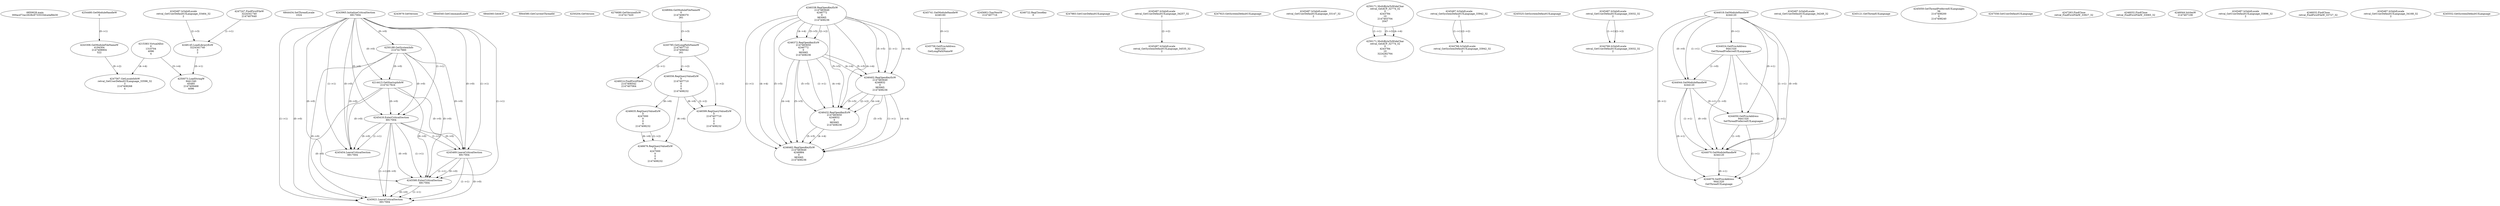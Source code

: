 // Global SCDG with merge call
digraph {
	0 [label="6850628.main
000acd72ac2628c8733533dca4afbb30"]
	1 [label="4254480.GetModuleHandleW
0"]
	2 [label="6844434.SetThreadLocale
1024"]
	3 [label="4243965.InitializeCriticalSection
6917004"]
	4 [label="4243979.GetVersion
"]
	5 [label="4250188.GetSystemInfo
2147417660"]
	3 -> 5 [label="(0-->0)"]
	6 [label="6844540.GetCommandLineW
"]
	7 [label="4214413.GetStartupInfoW
2147417624"]
	3 -> 7 [label="(0-->0)"]
	5 -> 7 [label="(0-->0)"]
	8 [label="6844560.GetACP
"]
	9 [label="6844580.GetCurrentThreadId
"]
	10 [label="4250204.GetVersion
"]
	11 [label="4276690.GetVersionExW
2147417420"]
	12 [label="4243306.GetModuleFileNameW
4194304
2147408904
522"]
	1 -> 12 [label="(0-->1)"]
	13 [label="4248064.GetModuleFileNameW
0
2147408370
261"]
	14 [label="4215383.VirtualAlloc
0
1310704
4096
4"]
	15 [label="4246338.RegOpenKeyExW
2147483649
4246772
0
983065
2147408236"]
	16 [label="4246372.RegOpenKeyExW
2147483650
4246772
0
983065
2147408236"]
	15 -> 16 [label="(2-->2)"]
	15 -> 16 [label="(4-->4)"]
	15 -> 16 [label="(5-->5)"]
	17 [label="4246402.RegOpenKeyExW
2147483649
4246832
0
983065
2147408236"]
	15 -> 17 [label="(1-->1)"]
	15 -> 17 [label="(4-->4)"]
	16 -> 17 [label="(4-->4)"]
	15 -> 17 [label="(5-->5)"]
	16 -> 17 [label="(5-->5)"]
	18 [label="4246432.RegOpenKeyExW
2147483650
4246832
0
983065
2147408236"]
	16 -> 18 [label="(1-->1)"]
	17 -> 18 [label="(2-->2)"]
	15 -> 18 [label="(4-->4)"]
	16 -> 18 [label="(4-->4)"]
	17 -> 18 [label="(4-->4)"]
	15 -> 18 [label="(5-->5)"]
	16 -> 18 [label="(5-->5)"]
	17 -> 18 [label="(5-->5)"]
	19 [label="4246462.RegOpenKeyExW
2147483649
4246884
0
983065
2147408236"]
	15 -> 19 [label="(1-->1)"]
	17 -> 19 [label="(1-->1)"]
	15 -> 19 [label="(4-->4)"]
	16 -> 19 [label="(4-->4)"]
	17 -> 19 [label="(4-->4)"]
	18 -> 19 [label="(4-->4)"]
	15 -> 19 [label="(5-->5)"]
	16 -> 19 [label="(5-->5)"]
	17 -> 19 [label="(5-->5)"]
	18 -> 19 [label="(5-->5)"]
	20 [label="4245741.GetModuleHandleW
4246160"]
	21 [label="4245758.GetProcAddress
9441320
GetLongPathNameW"]
	20 -> 21 [label="(0-->1)"]
	22 [label="4245785.GetLongPathNameW
2147407710
2147406542
261"]
	13 -> 22 [label="(3-->3)"]
	23 [label="4245683.CharNextW
2147407716"]
	24 [label="4246014.FindFirstFileW
2147406542
2147407064"]
	22 -> 24 [label="(2-->1)"]
	25 [label="4246556.RegQueryValueExW
0
2147407710
0
0
0
2147408232"]
	22 -> 25 [label="(1-->2)"]
	26 [label="4246599.RegQueryValueExW
0
2147407710
0
0
0
2147408232"]
	22 -> 26 [label="(1-->2)"]
	25 -> 26 [label="(2-->2)"]
	25 -> 26 [label="(6-->6)"]
	27 [label="4246722.RegCloseKey
0"]
	28 [label="4247883.GetUserDefaultUILanguage
"]
	29 [label="4245418.EnterCriticalSection
6917004"]
	3 -> 29 [label="(1-->1)"]
	3 -> 29 [label="(0-->0)"]
	5 -> 29 [label="(0-->0)"]
	7 -> 29 [label="(0-->0)"]
	30 [label="4245469.LeaveCriticalSection
6917004"]
	3 -> 30 [label="(1-->1)"]
	29 -> 30 [label="(1-->1)"]
	3 -> 30 [label="(0-->0)"]
	5 -> 30 [label="(0-->0)"]
	7 -> 30 [label="(0-->0)"]
	29 -> 30 [label="(0-->0)"]
	31 [label="4245487.IsValidLocale
retval_GetUserDefaultUILanguage_34257_32
2"]
	32 [label="4245580.EnterCriticalSection
6917004"]
	3 -> 32 [label="(1-->1)"]
	29 -> 32 [label="(1-->1)"]
	30 -> 32 [label="(1-->1)"]
	3 -> 32 [label="(0-->0)"]
	5 -> 32 [label="(0-->0)"]
	7 -> 32 [label="(0-->0)"]
	29 -> 32 [label="(0-->0)"]
	30 -> 32 [label="(0-->0)"]
	33 [label="4245621.LeaveCriticalSection
6917004"]
	3 -> 33 [label="(1-->1)"]
	29 -> 33 [label="(1-->1)"]
	30 -> 33 [label="(1-->1)"]
	32 -> 33 [label="(1-->1)"]
	3 -> 33 [label="(0-->0)"]
	5 -> 33 [label="(0-->0)"]
	7 -> 33 [label="(0-->0)"]
	29 -> 33 [label="(0-->0)"]
	30 -> 33 [label="(0-->0)"]
	32 -> 33 [label="(0-->0)"]
	34 [label="4247923.GetSystemDefaultUILanguage
"]
	35 [label="4245487.IsValidLocale
retval_GetSystemDefaultUILanguage_34535_32
2"]
	31 -> 35 [label="(2-->2)"]
	36 [label="4246635.RegQueryValueExW
0
4247000
0
0
0
2147408232"]
	25 -> 36 [label="(6-->6)"]
	37 [label="4246676.RegQueryValueExW
0
4247000
0
0
0
2147408232"]
	36 -> 37 [label="(2-->2)"]
	25 -> 37 [label="(6-->6)"]
	36 -> 37 [label="(6-->6)"]
	38 [label="4245487.IsValidLocale
retval_GetUserDefaultUILanguage_33147_32
2"]
	39 [label="4250171.MultiByteToWideChar
retval_GetACP_32774_32
0
4243784
10
2147403704
2047"]
	40 [label="4250171.MultiByteToWideChar
retval_GetACP_32774_32
0
4243784
10
3224282764
11"]
	39 -> 40 [label="(1-->1)"]
	39 -> 40 [label="(3-->3)"]
	39 -> 40 [label="(4-->4)"]
	41 [label="4245454.LeaveCriticalSection
6917004"]
	3 -> 41 [label="(1-->1)"]
	29 -> 41 [label="(1-->1)"]
	3 -> 41 [label="(0-->0)"]
	5 -> 41 [label="(0-->0)"]
	7 -> 41 [label="(0-->0)"]
	29 -> 41 [label="(0-->0)"]
	42 [label="4245487.IsValidLocale
retval_GetSystemDefaultUILanguage_33942_32
2"]
	43 [label="4244766.IsValidLocale
retval_GetSystemDefaultUILanguage_33942_32
2"]
	42 -> 43 [label="(1-->1)"]
	42 -> 43 [label="(2-->2)"]
	44 [label="4245525.GetSystemDefaultUILanguage
"]
	45 [label="4245487.IsValidLocale
retval_GetUserDefaultUILanguage_33032_32
2"]
	46 [label="4244766.IsValidLocale
retval_GetUserDefaultUILanguage_33032_32
2"]
	45 -> 46 [label="(1-->1)"]
	45 -> 46 [label="(2-->2)"]
	47 [label="4244018.GetModuleHandleW
4244120"]
	48 [label="4244024.GetProcAddress
9441320
GetThreadPreferredUILanguages"]
	47 -> 48 [label="(0-->1)"]
	49 [label="4244044.GetModuleHandleW
4244120"]
	47 -> 49 [label="(1-->1)"]
	47 -> 49 [label="(0-->0)"]
	48 -> 49 [label="(1-->0)"]
	50 [label="4244050.GetProcAddress
9441320
SetThreadPreferredUILanguages"]
	47 -> 50 [label="(0-->1)"]
	48 -> 50 [label="(1-->1)"]
	49 -> 50 [label="(0-->1)"]
	51 [label="4244070.GetModuleHandleW
4244120"]
	47 -> 51 [label="(1-->1)"]
	49 -> 51 [label="(1-->1)"]
	47 -> 51 [label="(0-->0)"]
	48 -> 51 [label="(1-->0)"]
	49 -> 51 [label="(0-->0)"]
	50 -> 51 [label="(1-->0)"]
	52 [label="4244076.GetProcAddress
9441320
GetThreadUILanguage"]
	47 -> 52 [label="(0-->1)"]
	48 -> 52 [label="(1-->1)"]
	49 -> 52 [label="(0-->1)"]
	50 -> 52 [label="(1-->1)"]
	51 -> 52 [label="(0-->1)"]
	53 [label="4245487.IsValidLocale
retval_GetUserDefaultUILanguage_34249_32
2"]
	54 [label="4245121.GetThreadUILanguage
"]
	55 [label="4245059.GetThreadPreferredUILanguages
56
2147408200
0
2147408240"]
	56 [label="4245487.IsValidLocale
retval_GetUserDefaultUILanguage_33464_32
2"]
	57 [label="4247558.GetUserDefaultUILanguage
"]
	58 [label="4247567.GetLocaleInfoW
retval_GetUserDefaultUILanguage_33596_32
3
2147408268
4"]
	12 -> 58 [label="(0-->2)"]
	14 -> 58 [label="(4-->4)"]
	59 [label="4247247.FindFirstFileW
3224341740
2147407640"]
	60 [label="4247263.FindClose
retval_FindFirstFileW_33927_32"]
	61 [label="4248145.LoadLibraryExW
3224341740
0
2"]
	59 -> 61 [label="(1-->1)"]
	56 -> 61 [label="(2-->3)"]
	62 [label="4250073.LoadStringW
9441340
65485
2147409468
4096"]
	61 -> 62 [label="(0-->1)"]
	14 -> 62 [label="(3-->4)"]
	63 [label="4246032.FindClose
retval_FindFirstFileW_33065_32"]
	64 [label="4246044.lstrlenW
2147407108"]
	65 [label="4245487.IsValidLocale
retval_GetUserDefaultUILanguage_33896_32
2"]
	66 [label="4246032.FindClose
retval_FindFirstFileW_33727_32"]
	67 [label="4245487.IsValidLocale
retval_GetUserDefaultUILanguage_34168_32
2"]
	68 [label="4245552.GetSystemDefaultUILanguage
"]
}
